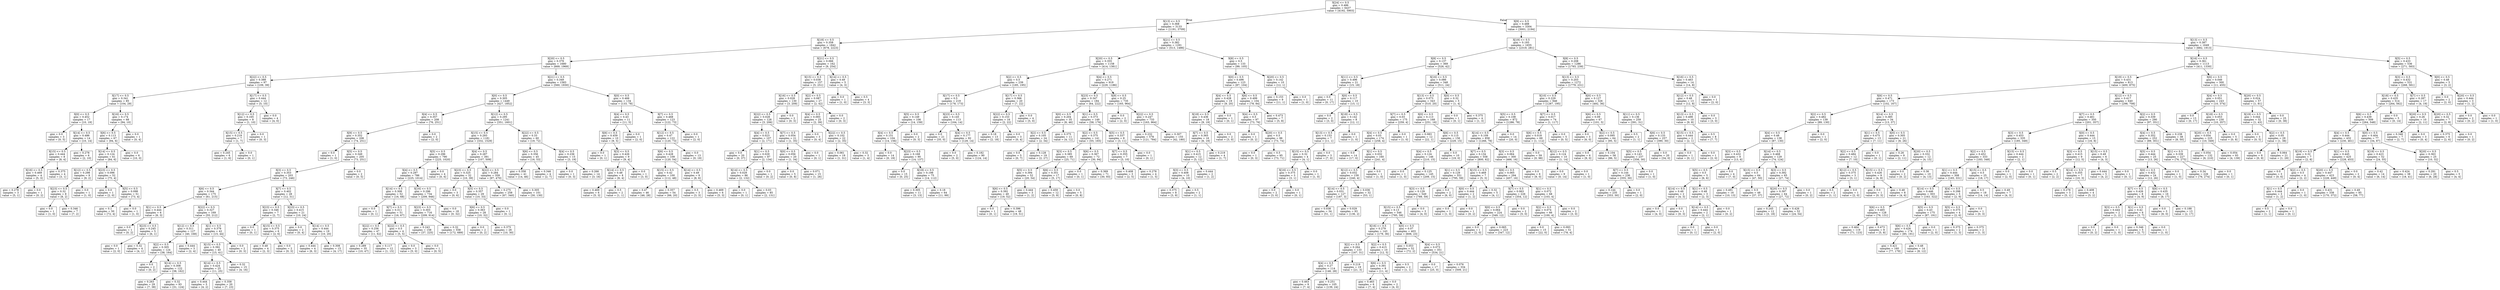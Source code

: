 digraph Tree {
node [shape=box] ;
0 [label="X[24] <= 0.5\ngini = 0.486\nsamples = 6437\nvalue = [4192, 5903]"] ;
1 [label="X[13] <= 0.5\ngini = 0.368\nsamples = 3133\nvalue = [1191, 3709]"] ;
0 -> 1 [labeldistance=2.5, labelangle=45, headlabel="True"] ;
2 [label="X[18] <= 0.5\ngini = 0.358\nsamples = 1842\nvalue = [678, 2223]"] ;
1 -> 2 ;
3 [label="X[20] <= 0.5\ngini = 0.379\nsamples = 1680\nvalue = [669, 1969]"] ;
2 -> 3 ;
4 [label="X[22] <= 0.5\ngini = 0.388\nsamples = 97\nvalue = [109, 39]"] ;
3 -> 4 ;
5 [label="X[17] <= 0.5\ngini = 0.341\nsamples = 85\nvalue = [104, 29]"] ;
4 -> 5 ;
6 [label="X[0] <= 0.5\ngini = 0.452\nsamples = 17\nvalue = [10, 19]"] ;
5 -> 6 ;
7 [label="gini = 0.0\nsamples = 3\nvalue = [0, 5]"] ;
6 -> 7 ;
8 [label="X[14] <= 0.5\ngini = 0.486\nsamples = 14\nvalue = [10, 14]"] ;
6 -> 8 ;
9 [label="X[15] <= 0.5\ngini = 0.444\nsamples = 8\nvalue = [8, 4]"] ;
8 -> 9 ;
10 [label="X[16] <= 0.5\ngini = 0.469\nsamples = 4\nvalue = [5, 3]"] ;
9 -> 10 ;
11 [label="gini = 0.278\nsamples = 3\nvalue = [5, 1]"] ;
10 -> 11 ;
12 [label="gini = 0.0\nsamples = 1\nvalue = [0, 2]"] ;
10 -> 12 ;
13 [label="gini = 0.375\nsamples = 4\nvalue = [3, 1]"] ;
9 -> 13 ;
14 [label="gini = 0.278\nsamples = 6\nvalue = [2, 10]"] ;
8 -> 14 ;
15 [label="X[16] <= 0.5\ngini = 0.174\nsamples = 68\nvalue = [94, 10]"] ;
5 -> 15 ;
16 [label="X[6] <= 0.5\ngini = 0.113\nsamples = 67\nvalue = [94, 6]"] ;
15 -> 16 ;
17 [label="X[14] <= 0.5\ngini = 0.124\nsamples = 61\nvalue = [84, 6]"] ;
16 -> 17 ;
18 [label="X[12] <= 0.5\ngini = 0.298\nsamples = 9\nvalue = [9, 2]"] ;
17 -> 18 ;
19 [label="X[23] <= 0.5\ngini = 0.32\nsamples = 8\nvalue = [8, 2]"] ;
18 -> 19 ;
20 [label="gini = 0.0\nsamples = 1\nvalue = [1, 0]"] ;
19 -> 20 ;
21 [label="gini = 0.346\nsamples = 7\nvalue = [7, 2]"] ;
19 -> 21 ;
22 [label="gini = 0.0\nsamples = 1\nvalue = [1, 0]"] ;
18 -> 22 ;
23 [label="X[23] <= 0.5\ngini = 0.096\nsamples = 52\nvalue = [75, 4]"] ;
17 -> 23 ;
24 [label="gini = 0.0\nsamples = 1\nvalue = [2, 0]"] ;
23 -> 24 ;
25 [label="X[5] <= 0.5\ngini = 0.098\nsamples = 51\nvalue = [73, 4]"] ;
23 -> 25 ;
26 [label="gini = 0.1\nsamples = 50\nvalue = [72, 4]"] ;
25 -> 26 ;
27 [label="gini = 0.0\nsamples = 1\nvalue = [1, 0]"] ;
25 -> 27 ;
28 [label="gini = 0.0\nsamples = 6\nvalue = [10, 0]"] ;
16 -> 28 ;
29 [label="gini = 0.0\nsamples = 1\nvalue = [0, 4]"] ;
15 -> 29 ;
30 [label="X[17] <= 0.5\ngini = 0.444\nsamples = 12\nvalue = [5, 10]"] ;
4 -> 30 ;
31 [label="X[12] <= 0.5\ngini = 0.165\nsamples = 8\nvalue = [1, 10]"] ;
30 -> 31 ;
32 [label="X[15] <= 0.5\ngini = 0.219\nsamples = 7\nvalue = [1, 7]"] ;
31 -> 32 ;
33 [label="gini = 0.245\nsamples = 6\nvalue = [1, 6]"] ;
32 -> 33 ;
34 [label="gini = 0.0\nsamples = 1\nvalue = [0, 1]"] ;
32 -> 34 ;
35 [label="gini = 0.0\nsamples = 1\nvalue = [0, 3]"] ;
31 -> 35 ;
36 [label="gini = 0.0\nsamples = 4\nvalue = [4, 0]"] ;
30 -> 36 ;
37 [label="X[21] <= 0.5\ngini = 0.349\nsamples = 1583\nvalue = [560, 1930]"] ;
3 -> 37 ;
38 [label="X[0] <= 0.5\ngini = 0.305\nsamples = 1449\nvalue = [427, 1852]"] ;
37 -> 38 ;
39 [label="X[4] <= 0.5\ngini = 0.357\nsamples = 208\nvalue = [76, 251]"] ;
38 -> 39 ;
40 [label="X[9] <= 0.5\ngini = 0.352\nsamples = 206\nvalue = [74, 251]"] ;
39 -> 40 ;
41 [label="gini = 0.0\nsamples = 1\nvalue = [1, 0]"] ;
40 -> 41 ;
42 [label="X[5] <= 0.5\ngini = 0.349\nsamples = 205\nvalue = [73, 251]"] ;
40 -> 42 ;
43 [label="X[3] <= 0.5\ngini = 0.353\nsamples = 203\nvalue = [73, 246]"] ;
42 -> 43 ;
44 [label="X[6] <= 0.5\ngini = 0.344\nsamples = 175\nvalue = [61, 215]"] ;
43 -> 44 ;
45 [label="X[1] <= 0.5\ngini = 0.444\nsamples = 6\nvalue = [6, 3]"] ;
44 -> 45 ;
46 [label="gini = 0.0\nsamples = 1\nvalue = [0, 2]"] ;
45 -> 46 ;
47 [label="X[23] <= 0.5\ngini = 0.245\nsamples = 5\nvalue = [6, 1]"] ;
45 -> 47 ;
48 [label="gini = 0.0\nsamples = 1\nvalue = [2, 0]"] ;
47 -> 48 ;
49 [label="gini = 0.32\nsamples = 4\nvalue = [4, 1]"] ;
47 -> 49 ;
50 [label="X[22] <= 0.5\ngini = 0.327\nsamples = 169\nvalue = [55, 212]"] ;
44 -> 50 ;
51 [label="X[12] <= 0.5\ngini = 0.311\nsamples = 127\nvalue = [40, 168]"] ;
50 -> 51 ;
52 [label="X[2] <= 0.5\ngini = 0.305\nsamples = 124\nvalue = [38, 164]"] ;
51 -> 52 ;
53 [label="gini = 0.0\nsamples = 2\nvalue = [0, 2]"] ;
52 -> 53 ;
54 [label="X[14] <= 0.5\ngini = 0.308\nsamples = 122\nvalue = [38, 162]"] ;
52 -> 54 ;
55 [label="gini = 0.263\nsamples = 29\nvalue = [7, 38]"] ;
54 -> 55 ;
56 [label="gini = 0.32\nsamples = 93\nvalue = [31, 124]"] ;
54 -> 56 ;
57 [label="gini = 0.444\nsamples = 3\nvalue = [2, 4]"] ;
51 -> 57 ;
58 [label="X[1] <= 0.5\ngini = 0.379\nsamples = 42\nvalue = [15, 44]"] ;
50 -> 58 ;
59 [label="X[15] <= 0.5\ngini = 0.392\nsamples = 40\nvalue = [15, 41]"] ;
58 -> 59 ;
60 [label="X[14] <= 0.5\ngini = 0.424\nsamples = 25\nvalue = [11, 25]"] ;
59 -> 60 ;
61 [label="gini = 0.444\nsamples = 5\nvalue = [4, 2]"] ;
60 -> 61 ;
62 [label="gini = 0.358\nsamples = 20\nvalue = [7, 23]"] ;
60 -> 62 ;
63 [label="gini = 0.32\nsamples = 15\nvalue = [4, 16]"] ;
59 -> 63 ;
64 [label="gini = 0.0\nsamples = 2\nvalue = [0, 3]"] ;
58 -> 64 ;
65 [label="X[7] <= 0.5\ngini = 0.402\nsamples = 28\nvalue = [12, 31]"] ;
43 -> 65 ;
66 [label="X[23] <= 0.5\ngini = 0.346\nsamples = 7\nvalue = [2, 7]"] ;
65 -> 66 ;
67 [label="gini = 0.0\nsamples = 1\nvalue = [0, 1]"] ;
66 -> 67 ;
68 [label="X[15] <= 0.5\ngini = 0.375\nsamples = 6\nvalue = [2, 6]"] ;
66 -> 68 ;
69 [label="gini = 0.48\nsamples = 4\nvalue = [2, 3]"] ;
68 -> 69 ;
70 [label="gini = 0.0\nsamples = 2\nvalue = [0, 3]"] ;
68 -> 70 ;
71 [label="X[23] <= 0.5\ngini = 0.415\nsamples = 21\nvalue = [10, 24]"] ;
65 -> 71 ;
72 [label="gini = 0.0\nsamples = 2\nvalue = [0, 4]"] ;
71 -> 72 ;
73 [label="X[14] <= 0.5\ngini = 0.444\nsamples = 19\nvalue = [10, 20]"] ;
71 -> 73 ;
74 [label="gini = 0.444\nsamples = 4\nvalue = [6, 3]"] ;
73 -> 74 ;
75 [label="gini = 0.308\nsamples = 15\nvalue = [4, 17]"] ;
73 -> 75 ;
76 [label="gini = 0.0\nsamples = 2\nvalue = [0, 5]"] ;
42 -> 76 ;
77 [label="gini = 0.0\nsamples = 2\nvalue = [2, 0]"] ;
39 -> 77 ;
78 [label="X[12] <= 0.5\ngini = 0.295\nsamples = 1241\nvalue = [351, 1601]"] ;
38 -> 78 ;
79 [label="X[15] <= 0.5\ngini = 0.293\nsamples = 1181\nvalue = [332, 1529]"] ;
78 -> 79 ;
80 [label="X[5] <= 0.5\ngini = 0.296\nsamples = 790\nvalue = [225, 1020]"] ;
79 -> 80 ;
81 [label="X[4] <= 0.5\ngini = 0.297\nsamples = 786\nvalue = [225, 1014]"] ;
80 -> 81 ;
82 [label="X[14] <= 0.5\ngini = 0.308\nsamples = 52\nvalue = [16, 68]"] ;
81 -> 82 ;
83 [label="gini = 0.0\nsamples = 1\nvalue = [0, 1]"] ;
82 -> 83 ;
84 [label="X[7] <= 0.5\ngini = 0.311\nsamples = 51\nvalue = [16, 67]"] ;
82 -> 84 ;
85 [label="X[22] <= 0.5\ngini = 0.256\nsamples = 47\nvalue = [11, 62]"] ;
84 -> 85 ;
86 [label="gini = 0.289\nsamples = 35\nvalue = [10, 47]"] ;
85 -> 86 ;
87 [label="gini = 0.117\nsamples = 12\nvalue = [1, 15]"] ;
85 -> 87 ;
88 [label="X[22] <= 0.5\ngini = 0.5\nsamples = 4\nvalue = [5, 5]"] ;
84 -> 88 ;
89 [label="gini = 0.0\nsamples = 3\nvalue = [5, 0]"] ;
88 -> 89 ;
90 [label="gini = 0.0\nsamples = 1\nvalue = [0, 5]"] ;
88 -> 90 ;
91 [label="X[16] <= 0.5\ngini = 0.296\nsamples = 734\nvalue = [209, 946]"] ;
81 -> 91 ;
92 [label="X[23] <= 0.5\ngini = 0.303\nsamples = 716\nvalue = [209, 914]"] ;
91 -> 92 ;
93 [label="gini = 0.243\nsamples = 158\nvalue = [37, 225]"] ;
92 -> 93 ;
94 [label="gini = 0.32\nsamples = 558\nvalue = [172, 689]"] ;
92 -> 94 ;
95 [label="gini = 0.0\nsamples = 18\nvalue = [0, 32]"] ;
91 -> 95 ;
96 [label="gini = 0.0\nsamples = 4\nvalue = [0, 6]"] ;
80 -> 96 ;
97 [label="X[4] <= 0.5\ngini = 0.287\nsamples = 391\nvalue = [107, 509]"] ;
79 -> 97 ;
98 [label="X[23] <= 0.5\ngini = 0.325\nsamples = 32\nvalue = [10, 39]"] ;
97 -> 98 ;
99 [label="gini = 0.0\nsamples = 3\nvalue = [0, 6]"] ;
98 -> 99 ;
100 [label="X[5] <= 0.5\ngini = 0.357\nsamples = 29\nvalue = [10, 33]"] ;
98 -> 100 ;
101 [label="X[6] <= 0.5\ngini = 0.363\nsamples = 28\nvalue = [10, 32]"] ;
100 -> 101 ;
102 [label="gini = 0.0\nsamples = 2\nvalue = [0, 2]"] ;
101 -> 102 ;
103 [label="gini = 0.375\nsamples = 26\nvalue = [10, 30]"] ;
101 -> 103 ;
104 [label="gini = 0.0\nsamples = 1\nvalue = [0, 1]"] ;
100 -> 104 ;
105 [label="X[22] <= 0.5\ngini = 0.284\nsamples = 359\nvalue = [97, 470]"] ;
97 -> 105 ;
106 [label="gini = 0.275\nsamples = 258\nvalue = [67, 340]"] ;
105 -> 106 ;
107 [label="gini = 0.305\nsamples = 101\nvalue = [30, 130]"] ;
105 -> 107 ;
108 [label="X[22] <= 0.5\ngini = 0.33\nsamples = 60\nvalue = [19, 72]"] ;
78 -> 108 ;
109 [label="X[6] <= 0.5\ngini = 0.356\nsamples = 45\nvalue = [16, 53]"] ;
108 -> 109 ;
110 [label="gini = 0.358\nsamples = 41\nvalue = [14, 46]"] ;
109 -> 110 ;
111 [label="gini = 0.346\nsamples = 4\nvalue = [2, 7]"] ;
109 -> 111 ;
112 [label="X[4] <= 0.5\ngini = 0.236\nsamples = 15\nvalue = [3, 19]"] ;
108 -> 112 ;
113 [label="gini = 0.0\nsamples = 1\nvalue = [0, 3]"] ;
112 -> 113 ;
114 [label="gini = 0.266\nsamples = 14\nvalue = [3, 16]"] ;
112 -> 114 ;
115 [label="X[0] <= 0.5\ngini = 0.466\nsamples = 134\nvalue = [133, 78]"] ;
37 -> 115 ;
116 [label="X[4] <= 0.5\ngini = 0.43\nsamples = 11\nvalue = [11, 5]"] ;
115 -> 116 ;
117 [label="X[6] <= 0.5\ngini = 0.459\nsamples = 10\nvalue = [9, 5]"] ;
116 -> 117 ;
118 [label="gini = 0.0\nsamples = 1\nvalue = [0, 1]"] ;
117 -> 118 ;
119 [label="X[3] <= 0.5\ngini = 0.426\nsamples = 9\nvalue = [9, 4]"] ;
117 -> 119 ;
120 [label="X[14] <= 0.5\ngini = 0.48\nsamples = 8\nvalue = [6, 4]"] ;
119 -> 120 ;
121 [label="gini = 0.469\nsamples = 6\nvalue = [5, 3]"] ;
120 -> 121 ;
122 [label="gini = 0.5\nsamples = 2\nvalue = [1, 1]"] ;
120 -> 122 ;
123 [label="gini = 0.0\nsamples = 1\nvalue = [3, 0]"] ;
119 -> 123 ;
124 [label="gini = 0.0\nsamples = 1\nvalue = [2, 0]"] ;
116 -> 124 ;
125 [label="X[7] <= 0.5\ngini = 0.468\nsamples = 123\nvalue = [122, 73]"] ;
115 -> 125 ;
126 [label="X[12] <= 0.5\ngini = 0.47\nsamples = 122\nvalue = [120, 73]"] ;
125 -> 126 ;
127 [label="X[6] <= 0.5\ngini = 0.428\nsamples = 109\nvalue = [120, 54]"] ;
126 -> 127 ;
128 [label="X[15] <= 0.5\ngini = 0.42\nsamples = 100\nvalue = [112, 48]"] ;
127 -> 128 ;
129 [label="gini = 0.47\nsamples = 46\nvalue = [46, 28]"] ;
128 -> 129 ;
130 [label="gini = 0.357\nsamples = 54\nvalue = [66, 20]"] ;
128 -> 130 ;
131 [label="X[14] <= 0.5\ngini = 0.49\nsamples = 9\nvalue = [8, 6]"] ;
127 -> 131 ;
132 [label="gini = 0.5\nsamples = 3\nvalue = [3, 3]"] ;
131 -> 132 ;
133 [label="gini = 0.469\nsamples = 6\nvalue = [5, 3]"] ;
131 -> 133 ;
134 [label="gini = 0.0\nsamples = 13\nvalue = [0, 19]"] ;
126 -> 134 ;
135 [label="gini = 0.0\nsamples = 1\nvalue = [2, 0]"] ;
125 -> 135 ;
136 [label="X[21] <= 0.5\ngini = 0.066\nsamples = 162\nvalue = [9, 254]"] ;
2 -> 136 ;
137 [label="X[15] <= 0.5\ngini = 0.038\nsamples = 157\nvalue = [5, 251]"] ;
136 -> 137 ;
138 [label="X[16] <= 0.5\ngini = 0.028\nsamples = 130\nvalue = [3, 209]"] ;
137 -> 138 ;
139 [label="X[22] <= 0.5\ngini = 0.028\nsamples = 128\nvalue = [3, 206]"] ;
138 -> 139 ;
140 [label="X[4] <= 0.5\ngini = 0.023\nsamples = 107\nvalue = [2, 171]"] ;
139 -> 140 ;
141 [label="gini = 0.0\nsamples = 20\nvalue = [0, 37]"] ;
140 -> 141 ;
142 [label="X[1] <= 0.5\ngini = 0.029\nsamples = 87\nvalue = [2, 134]"] ;
140 -> 142 ;
143 [label="X[14] <= 0.5\ngini = 0.029\nsamples = 86\nvalue = [2, 132]"] ;
142 -> 143 ;
144 [label="gini = 0.0\nsamples = 1\nvalue = [0, 1]"] ;
143 -> 144 ;
145 [label="gini = 0.03\nsamples = 85\nvalue = [2, 131]"] ;
143 -> 145 ;
146 [label="gini = 0.0\nsamples = 1\nvalue = [0, 2]"] ;
142 -> 146 ;
147 [label="X[7] <= 0.5\ngini = 0.054\nsamples = 21\nvalue = [1, 35]"] ;
139 -> 147 ;
148 [label="X[0] <= 0.5\ngini = 0.056\nsamples = 20\nvalue = [1, 34]"] ;
147 -> 148 ;
149 [label="gini = 0.0\nsamples = 5\nvalue = [0, 8]"] ;
148 -> 149 ;
150 [label="gini = 0.071\nsamples = 15\nvalue = [1, 26]"] ;
148 -> 150 ;
151 [label="gini = 0.0\nsamples = 1\nvalue = [0, 1]"] ;
147 -> 151 ;
152 [label="gini = 0.0\nsamples = 2\nvalue = [0, 3]"] ;
138 -> 152 ;
153 [label="X[2] <= 0.5\ngini = 0.087\nsamples = 27\nvalue = [2, 42]"] ;
137 -> 153 ;
154 [label="X[4] <= 0.5\ngini = 0.093\nsamples = 25\nvalue = [2, 39]"] ;
153 -> 154 ;
155 [label="gini = 0.0\nsamples = 3\nvalue = [0, 4]"] ;
154 -> 155 ;
156 [label="X[22] <= 0.5\ngini = 0.102\nsamples = 22\nvalue = [2, 35]"] ;
154 -> 156 ;
157 [label="gini = 0.061\nsamples = 19\nvalue = [1, 31]"] ;
156 -> 157 ;
158 [label="gini = 0.32\nsamples = 3\nvalue = [1, 4]"] ;
156 -> 158 ;
159 [label="gini = 0.0\nsamples = 2\nvalue = [0, 3]"] ;
153 -> 159 ;
160 [label="X[14] <= 0.5\ngini = 0.49\nsamples = 5\nvalue = [4, 3]"] ;
136 -> 160 ;
161 [label="gini = 0.0\nsamples = 1\nvalue = [1, 0]"] ;
160 -> 161 ;
162 [label="gini = 0.5\nsamples = 4\nvalue = [3, 3]"] ;
160 -> 162 ;
163 [label="X[21] <= 0.5\ngini = 0.382\nsamples = 1291\nvalue = [513, 1486]"] ;
1 -> 163 ;
164 [label="X[20] <= 0.5\ngini = 0.355\nsamples = 1158\nvalue = [414, 1381]"] ;
163 -> 164 ;
165 [label="X[2] <= 0.5\ngini = 0.5\nsamples = 239\nvalue = [185, 195]"] ;
164 -> 165 ;
166 [label="X[17] <= 0.5\ngini = 0.5\nsamples = 219\nvalue = [178, 173]"] ;
165 -> 166 ;
167 [label="X[5] <= 0.5\ngini = 0.149\nsamples = 106\nvalue = [14, 159]"] ;
166 -> 167 ;
168 [label="X[4] <= 0.5\ngini = 0.151\nsamples = 104\nvalue = [14, 156]"] ;
167 -> 168 ;
169 [label="gini = 0.0\nsamples = 14\nvalue = [0, 19]"] ;
168 -> 169 ;
170 [label="X[23] <= 0.5\ngini = 0.168\nsamples = 90\nvalue = [14, 137]"] ;
168 -> 170 ;
171 [label="gini = 0.0\nsamples = 15\nvalue = [0, 25]"] ;
170 -> 171 ;
172 [label="X[18] <= 0.5\ngini = 0.198\nsamples = 75\nvalue = [14, 112]"] ;
170 -> 172 ;
173 [label="gini = 0.305\nsamples = 11\nvalue = [3, 13]"] ;
172 -> 173 ;
174 [label="gini = 0.18\nsamples = 64\nvalue = [11, 99]"] ;
172 -> 174 ;
175 [label="gini = 0.0\nsamples = 2\nvalue = [0, 3]"] ;
167 -> 175 ;
176 [label="X[23] <= 0.5\ngini = 0.145\nsamples = 113\nvalue = [164, 14]"] ;
166 -> 176 ;
177 [label="gini = 0.0\nsamples = 21\nvalue = [35, 0]"] ;
176 -> 177 ;
178 [label="X[4] <= 0.5\ngini = 0.177\nsamples = 92\nvalue = [129, 14]"] ;
176 -> 178 ;
179 [label="gini = 0.0\nsamples = 2\nvalue = [5, 0]"] ;
178 -> 179 ;
180 [label="gini = 0.182\nsamples = 90\nvalue = [124, 14]"] ;
178 -> 180 ;
181 [label="X[17] <= 0.5\ngini = 0.366\nsamples = 20\nvalue = [7, 22]"] ;
165 -> 181 ;
182 [label="X[22] <= 0.5\ngini = 0.153\nsamples = 16\nvalue = [2, 22]"] ;
181 -> 182 ;
183 [label="gini = 0.18\nsamples = 13\nvalue = [2, 18]"] ;
182 -> 183 ;
184 [label="gini = 0.0\nsamples = 3\nvalue = [0, 4]"] ;
182 -> 184 ;
185 [label="gini = 0.0\nsamples = 4\nvalue = [5, 0]"] ;
181 -> 185 ;
186 [label="X[4] <= 0.5\ngini = 0.271\nsamples = 919\nvalue = [229, 1186]"] ;
164 -> 186 ;
187 [label="X[23] <= 0.5\ngini = 0.347\nsamples = 184\nvalue = [64, 222]"] ;
186 -> 187 ;
188 [label="X[0] <= 0.5\ngini = 0.204\nsamples = 35\nvalue = [6, 46]"] ;
187 -> 188 ;
189 [label="X[2] <= 0.5\ngini = 0.105\nsamples = 24\nvalue = [2, 34]"] ;
188 -> 189 ;
190 [label="gini = 0.0\nsamples = 5\nvalue = [0, 7]"] ;
189 -> 190 ;
191 [label="gini = 0.128\nsamples = 19\nvalue = [2, 27]"] ;
189 -> 191 ;
192 [label="gini = 0.375\nsamples = 11\nvalue = [4, 12]"] ;
188 -> 192 ;
193 [label="X[1] <= 0.5\ngini = 0.373\nsamples = 149\nvalue = [58, 176]"] ;
187 -> 193 ;
194 [label="X[2] <= 0.5\ngini = 0.375\nsamples = 141\nvalue = [55, 165]"] ;
193 -> 194 ;
195 [label="X[3] <= 0.5\ngini = 0.385\nsamples = 69\nvalue = [25, 71]"] ;
194 -> 195 ;
196 [label="X[5] <= 0.5\ngini = 0.394\nsamples = 52\nvalue = [20, 54]"] ;
195 -> 196 ;
197 [label="X[6] <= 0.5\ngini = 0.392\nsamples = 49\nvalue = [19, 52]"] ;
196 -> 197 ;
198 [label="gini = 0.0\nsamples = 1\nvalue = [0, 1]"] ;
197 -> 198 ;
199 [label="gini = 0.396\nsamples = 48\nvalue = [19, 51]"] ;
197 -> 199 ;
200 [label="gini = 0.444\nsamples = 3\nvalue = [1, 2]"] ;
196 -> 200 ;
201 [label="X[6] <= 0.5\ngini = 0.351\nsamples = 17\nvalue = [5, 17]"] ;
195 -> 201 ;
202 [label="gini = 0.459\nsamples = 12\nvalue = [5, 9]"] ;
201 -> 202 ;
203 [label="gini = 0.0\nsamples = 5\nvalue = [0, 8]"] ;
201 -> 203 ;
204 [label="X[6] <= 0.5\ngini = 0.367\nsamples = 72\nvalue = [30, 94]"] ;
194 -> 204 ;
205 [label="gini = 0.0\nsamples = 1\nvalue = [0, 1]"] ;
204 -> 205 ;
206 [label="gini = 0.369\nsamples = 71\nvalue = [30, 93]"] ;
204 -> 206 ;
207 [label="X[5] <= 0.5\ngini = 0.337\nsamples = 8\nvalue = [3, 11]"] ;
193 -> 207 ;
208 [label="X[7] <= 0.5\ngini = 0.355\nsamples = 7\nvalue = [3, 10]"] ;
207 -> 208 ;
209 [label="gini = 0.408\nsamples = 3\nvalue = [2, 5]"] ;
208 -> 209 ;
210 [label="gini = 0.278\nsamples = 4\nvalue = [1, 5]"] ;
208 -> 210 ;
211 [label="gini = 0.0\nsamples = 1\nvalue = [0, 1]"] ;
207 -> 211 ;
212 [label="X[9] <= 0.5\ngini = 0.25\nsamples = 735\nvalue = [165, 964]"] ;
186 -> 212 ;
213 [label="gini = 0.0\nsamples = 2\nvalue = [2, 0]"] ;
212 -> 213 ;
214 [label="X[22] <= 0.5\ngini = 0.247\nsamples = 733\nvalue = [163, 964]"] ;
212 -> 214 ;
215 [label="gini = 0.232\nsamples = 578\nvalue = [121, 784]"] ;
214 -> 215 ;
216 [label="gini = 0.307\nsamples = 155\nvalue = [42, 180]"] ;
214 -> 216 ;
217 [label="X[8] <= 0.5\ngini = 0.5\nsamples = 133\nvalue = [99, 105]"] ;
163 -> 217 ;
218 [label="X[0] <= 0.5\ngini = 0.496\nsamples = 123\nvalue = [87, 104]"] ;
217 -> 218 ;
219 [label="X[4] <= 0.5\ngini = 0.428\nsamples = 19\nvalue = [9, 20]"] ;
218 -> 219 ;
220 [label="X[18] <= 0.5\ngini = 0.436\nsamples = 18\nvalue = [9, 19]"] ;
219 -> 220 ;
221 [label="X[7] <= 0.5\ngini = 0.365\nsamples = 16\nvalue = [6, 19]"] ;
220 -> 221 ;
222 [label="X[1] <= 0.5\ngini = 0.415\nsamples = 12\nvalue = [5, 12]"] ;
221 -> 222 ;
223 [label="X[3] <= 0.5\ngini = 0.408\nsamples = 10\nvalue = [4, 10]"] ;
222 -> 223 ;
224 [label="gini = 0.375\nsamples = 8\nvalue = [3, 9]"] ;
223 -> 224 ;
225 [label="gini = 0.5\nsamples = 2\nvalue = [1, 1]"] ;
223 -> 225 ;
226 [label="gini = 0.444\nsamples = 2\nvalue = [1, 2]"] ;
222 -> 226 ;
227 [label="gini = 0.219\nsamples = 4\nvalue = [1, 7]"] ;
221 -> 227 ;
228 [label="gini = 0.0\nsamples = 2\nvalue = [3, 0]"] ;
220 -> 228 ;
229 [label="gini = 0.0\nsamples = 1\nvalue = [0, 1]"] ;
219 -> 229 ;
230 [label="X[6] <= 0.5\ngini = 0.499\nsamples = 104\nvalue = [78, 84]"] ;
218 -> 230 ;
231 [label="X[4] <= 0.5\ngini = 0.5\nsamples = 97\nvalue = [73, 76]"] ;
230 -> 231 ;
232 [label="gini = 0.0\nsamples = 1\nvalue = [0, 2]"] ;
231 -> 232 ;
233 [label="X[20] <= 0.5\ngini = 0.5\nsamples = 96\nvalue = [73, 74]"] ;
231 -> 233 ;
234 [label="gini = 0.0\nsamples = 1\nvalue = [0, 3]"] ;
233 -> 234 ;
235 [label="gini = 0.5\nsamples = 95\nvalue = [73, 71]"] ;
233 -> 235 ;
236 [label="gini = 0.473\nsamples = 7\nvalue = [5, 8]"] ;
230 -> 236 ;
237 [label="X[20] <= 0.5\ngini = 0.142\nsamples = 10\nvalue = [12, 1]"] ;
217 -> 237 ;
238 [label="gini = 0.153\nsamples = 9\nvalue = [11, 1]"] ;
237 -> 238 ;
239 [label="gini = 0.0\nsamples = 1\nvalue = [1, 0]"] ;
237 -> 239 ;
240 [label="X[9] <= 0.5\ngini = 0.488\nsamples = 3304\nvalue = [3001, 2194]"] ;
0 -> 240 [labeldistance=2.5, labelangle=-45, headlabel="False"] ;
241 [label="X[19] <= 0.5\ngini = 0.193\nsamples = 1655\nvalue = [2319, 281]"] ;
240 -> 241 ;
242 [label="X[8] <= 0.5\ngini = 0.137\nsamples = 369\nvalue = [526, 42]"] ;
241 -> 242 ;
243 [label="X[11] <= 0.5\ngini = 0.496\nsamples = 21\nvalue = [15, 18]"] ;
242 -> 243 ;
244 [label="gini = 0.0\nsamples = 11\nvalue = [0, 17]"] ;
243 -> 244 ;
245 [label="X[0] <= 0.5\ngini = 0.117\nsamples = 10\nvalue = [15, 1]"] ;
243 -> 245 ;
246 [label="gini = 0.0\nsamples = 2\nvalue = [3, 0]"] ;
245 -> 246 ;
247 [label="X[18] <= 0.5\ngini = 0.142\nsamples = 8\nvalue = [12, 1]"] ;
245 -> 247 ;
248 [label="X[13] <= 0.5\ngini = 0.153\nsamples = 7\nvalue = [11, 1]"] ;
247 -> 248 ;
249 [label="X[15] <= 0.5\ngini = 0.32\nsamples = 4\nvalue = [4, 1]"] ;
248 -> 249 ;
250 [label="X[16] <= 0.5\ngini = 0.375\nsamples = 3\nvalue = [3, 1]"] ;
249 -> 250 ;
251 [label="gini = 0.0\nsamples = 2\nvalue = [3, 0]"] ;
250 -> 251 ;
252 [label="gini = 0.0\nsamples = 1\nvalue = [0, 1]"] ;
250 -> 252 ;
253 [label="gini = 0.0\nsamples = 1\nvalue = [1, 0]"] ;
249 -> 253 ;
254 [label="gini = 0.0\nsamples = 3\nvalue = [7, 0]"] ;
248 -> 254 ;
255 [label="gini = 0.0\nsamples = 1\nvalue = [1, 0]"] ;
247 -> 255 ;
256 [label="X[16] <= 0.5\ngini = 0.086\nsamples = 348\nvalue = [511, 24]"] ;
242 -> 256 ;
257 [label="X[13] <= 0.5\ngini = 0.073\nsamples = 343\nvalue = [510, 20]"] ;
256 -> 257 ;
258 [label="X[7] <= 0.5\ngini = 0.03\nsamples = 175\nvalue = [259, 4]"] ;
257 -> 258 ;
259 [label="X[4] <= 0.5\ngini = 0.03\nsamples = 174\nvalue = [258, 4]"] ;
258 -> 259 ;
260 [label="gini = 0.0\nsamples = 14\nvalue = [17, 0]"] ;
259 -> 260 ;
261 [label="X[1] <= 0.5\ngini = 0.032\nsamples = 160\nvalue = [241, 4]"] ;
259 -> 261 ;
262 [label="X[12] <= 0.5\ngini = 0.032\nsamples = 159\nvalue = [240, 4]"] ;
261 -> 262 ;
263 [label="X[14] <= 0.5\ngini = 0.031\nsamples = 127\nvalue = [187, 3]"] ;
262 -> 263 ;
264 [label="gini = 0.038\nsamples = 34\nvalue = [51, 1]"] ;
263 -> 264 ;
265 [label="gini = 0.029\nsamples = 93\nvalue = [136, 2]"] ;
263 -> 265 ;
266 [label="gini = 0.036\nsamples = 32\nvalue = [53, 1]"] ;
262 -> 266 ;
267 [label="gini = 0.0\nsamples = 1\nvalue = [1, 0]"] ;
261 -> 267 ;
268 [label="gini = 0.0\nsamples = 1\nvalue = [1, 0]"] ;
258 -> 268 ;
269 [label="X[0] <= 0.5\ngini = 0.113\nsamples = 168\nvalue = [251, 16]"] ;
257 -> 269 ;
270 [label="gini = 0.083\nsamples = 12\nvalue = [22, 1]"] ;
269 -> 270 ;
271 [label="X[6] <= 0.5\ngini = 0.115\nsamples = 156\nvalue = [229, 15]"] ;
269 -> 271 ;
272 [label="X[4] <= 0.5\ngini = 0.124\nsamples = 146\nvalue = [210, 15]"] ;
271 -> 272 ;
273 [label="gini = 0.0\nsamples = 1\nvalue = [1, 0]"] ;
272 -> 273 ;
274 [label="gini = 0.125\nsamples = 145\nvalue = [209, 15]"] ;
272 -> 274 ;
275 [label="gini = 0.0\nsamples = 10\nvalue = [19, 0]"] ;
271 -> 275 ;
276 [label="X[0] <= 0.5\ngini = 0.32\nsamples = 5\nvalue = [1, 4]"] ;
256 -> 276 ;
277 [label="gini = 0.0\nsamples = 1\nvalue = [0, 1]"] ;
276 -> 277 ;
278 [label="gini = 0.375\nsamples = 4\nvalue = [1, 3]"] ;
276 -> 278 ;
279 [label="X[8] <= 0.5\ngini = 0.208\nsamples = 1286\nvalue = [1793, 239]"] ;
241 -> 279 ;
280 [label="X[13] <= 0.5\ngini = 0.203\nsamples = 1272\nvalue = [1779, 231]"] ;
279 -> 280 ;
281 [label="X[10] <= 0.5\ngini = 0.229\nsamples = 946\nvalue = [1287, 195]"] ;
280 -> 281 ;
282 [label="X[5] <= 0.5\ngini = 0.108\nsamples = 872\nvalue = [1286, 78]"] ;
281 -> 282 ;
283 [label="X[14] <= 0.5\ngini = 0.109\nsamples = 858\nvalue = [1266, 78]"] ;
282 -> 283 ;
284 [label="X[7] <= 0.5\ngini = 0.134\nsamples = 558\nvalue = [800, 62]"] ;
283 -> 284 ;
285 [label="X[1] <= 0.5\ngini = 0.129\nsamples = 551\nvalue = [795, 59]"] ;
284 -> 285 ;
286 [label="X[3] <= 0.5\ngini = 0.129\nsamples = 549\nvalue = [789, 59]"] ;
285 -> 286 ;
287 [label="X[15] <= 0.5\ngini = 0.13\nsamples = 546\nvalue = [785, 59]"] ;
286 -> 287 ;
288 [label="X[16] <= 0.5\ngini = 0.279\nsamples = 143\nvalue = [179, 36]"] ;
287 -> 288 ;
289 [label="X[2] <= 0.5\ngini = 0.264\nsamples = 133\nvalue = [167, 31]"] ;
288 -> 289 ;
290 [label="X[4] <= 0.5\ngini = 0.27\nsamples = 114\nvalue = [146, 28]"] ;
289 -> 290 ;
291 [label="gini = 0.463\nsamples = 9\nvalue = [7, 4]"] ;
290 -> 291 ;
292 [label="gini = 0.251\nsamples = 105\nvalue = [139, 24]"] ;
290 -> 292 ;
293 [label="gini = 0.219\nsamples = 19\nvalue = [21, 3]"] ;
289 -> 293 ;
294 [label="X[2] <= 0.5\ngini = 0.415\nsamples = 10\nvalue = [12, 5]"] ;
288 -> 294 ;
295 [label="X[6] <= 0.5\ngini = 0.391\nsamples = 8\nvalue = [11, 4]"] ;
294 -> 295 ;
296 [label="gini = 0.463\nsamples = 6\nvalue = [7, 4]"] ;
295 -> 296 ;
297 [label="gini = 0.0\nsamples = 2\nvalue = [4, 0]"] ;
295 -> 297 ;
298 [label="gini = 0.5\nsamples = 2\nvalue = [1, 1]"] ;
294 -> 298 ;
299 [label="X[0] <= 0.5\ngini = 0.07\nsamples = 403\nvalue = [606, 23]"] ;
287 -> 299 ;
300 [label="gini = 0.053\nsamples = 52\nvalue = [72, 2]"] ;
299 -> 300 ;
301 [label="X[4] <= 0.5\ngini = 0.073\nsamples = 351\nvalue = [534, 21]"] ;
299 -> 301 ;
302 [label="gini = 0.0\nsamples = 17\nvalue = [25, 0]"] ;
301 -> 302 ;
303 [label="gini = 0.076\nsamples = 334\nvalue = [509, 21]"] ;
301 -> 303 ;
304 [label="gini = 0.0\nsamples = 3\nvalue = [4, 0]"] ;
286 -> 304 ;
305 [label="gini = 0.0\nsamples = 2\nvalue = [6, 0]"] ;
285 -> 305 ;
306 [label="X[15] <= 0.5\ngini = 0.469\nsamples = 7\nvalue = [5, 3]"] ;
284 -> 306 ;
307 [label="X[0] <= 0.5\ngini = 0.444\nsamples = 2\nvalue = [1, 2]"] ;
306 -> 307 ;
308 [label="gini = 0.0\nsamples = 1\nvalue = [1, 0]"] ;
307 -> 308 ;
309 [label="gini = 0.0\nsamples = 1\nvalue = [0, 2]"] ;
307 -> 309 ;
310 [label="gini = 0.32\nsamples = 5\nvalue = [4, 1]"] ;
306 -> 310 ;
311 [label="X[3] <= 0.5\ngini = 0.064\nsamples = 300\nvalue = [466, 16]"] ;
283 -> 311 ;
312 [label="X[6] <= 0.5\ngini = 0.065\nsamples = 294\nvalue = [457, 16]"] ;
311 -> 312 ;
313 [label="X[7] <= 0.5\ngini = 0.063\nsamples = 226\nvalue = [354, 12]"] ;
312 -> 313 ;
314 [label="X[0] <= 0.5\ngini = 0.064\nsamples = 224\nvalue = [349, 12]"] ;
313 -> 314 ;
315 [label="gini = 0.0\nsamples = 1\nvalue = [2, 0]"] ;
314 -> 315 ;
316 [label="gini = 0.065\nsamples = 223\nvalue = [347, 12]"] ;
314 -> 316 ;
317 [label="gini = 0.0\nsamples = 2\nvalue = [5, 0]"] ;
313 -> 317 ;
318 [label="X[1] <= 0.5\ngini = 0.072\nsamples = 68\nvalue = [103, 4]"] ;
312 -> 318 ;
319 [label="X[2] <= 0.5\ngini = 0.074\nsamples = 66\nvalue = [100, 4]"] ;
318 -> 319 ;
320 [label="gini = 0.0\nsamples = 15\nvalue = [22, 0]"] ;
319 -> 320 ;
321 [label="gini = 0.093\nsamples = 51\nvalue = [78, 4]"] ;
319 -> 321 ;
322 [label="gini = 0.0\nsamples = 2\nvalue = [3, 0]"] ;
318 -> 322 ;
323 [label="gini = 0.0\nsamples = 6\nvalue = [9, 0]"] ;
311 -> 323 ;
324 [label="gini = 0.0\nsamples = 14\nvalue = [20, 0]"] ;
282 -> 324 ;
325 [label="X[7] <= 0.5\ngini = 0.017\nsamples = 74\nvalue = [1, 117]"] ;
281 -> 325 ;
326 [label="X[6] <= 0.5\ngini = 0.018\nsamples = 69\nvalue = [1, 112]"] ;
325 -> 326 ;
327 [label="gini = 0.0\nsamples = 59\nvalue = [0, 98]"] ;
326 -> 327 ;
328 [label="X[12] <= 0.5\ngini = 0.124\nsamples = 10\nvalue = [1, 14]"] ;
326 -> 328 ;
329 [label="gini = 0.0\nsamples = 9\nvalue = [0, 14]"] ;
328 -> 329 ;
330 [label="gini = 0.0\nsamples = 1\nvalue = [1, 0]"] ;
328 -> 330 ;
331 [label="gini = 0.0\nsamples = 5\nvalue = [0, 5]"] ;
325 -> 331 ;
332 [label="X[0] <= 0.5\ngini = 0.127\nsamples = 326\nvalue = [492, 36]"] ;
280 -> 332 ;
333 [label="X[6] <= 0.5\ngini = 0.09\nsamples = 67\nvalue = [101, 5]"] ;
332 -> 333 ;
334 [label="gini = 0.0\nsamples = 3\nvalue = [6, 0]"] ;
333 -> 334 ;
335 [label="X[2] <= 0.5\ngini = 0.095\nsamples = 64\nvalue = [95, 5]"] ;
333 -> 335 ;
336 [label="gini = 0.0\nsamples = 6\nvalue = [9, 0]"] ;
335 -> 336 ;
337 [label="gini = 0.104\nsamples = 58\nvalue = [86, 5]"] ;
335 -> 337 ;
338 [label="X[11] <= 0.5\ngini = 0.136\nsamples = 259\nvalue = [391, 31]"] ;
332 -> 338 ;
339 [label="gini = 0.5\nsamples = 2\nvalue = [1, 1]"] ;
338 -> 339 ;
340 [label="X[6] <= 0.5\ngini = 0.133\nsamples = 257\nvalue = [390, 30]"] ;
338 -> 340 ;
341 [label="X[5] <= 0.5\ngini = 0.143\nsamples = 237\nvalue = [356, 30]"] ;
340 -> 341 ;
342 [label="X[7] <= 0.5\ngini = 0.144\nsamples = 236\nvalue = [355, 30]"] ;
341 -> 342 ;
343 [label="gini = 0.144\nsamples = 235\nvalue = [353, 30]"] ;
342 -> 343 ;
344 [label="gini = 0.0\nsamples = 1\nvalue = [2, 0]"] ;
342 -> 344 ;
345 [label="gini = 0.0\nsamples = 1\nvalue = [1, 0]"] ;
341 -> 345 ;
346 [label="gini = 0.0\nsamples = 20\nvalue = [34, 0]"] ;
340 -> 346 ;
347 [label="X[16] <= 0.5\ngini = 0.463\nsamples = 14\nvalue = [14, 8]"] ;
279 -> 347 ;
348 [label="X[12] <= 0.5\ngini = 0.48\nsamples = 13\nvalue = [12, 8]"] ;
347 -> 348 ;
349 [label="X[13] <= 0.5\ngini = 0.498\nsamples = 10\nvalue = [9, 8]"] ;
348 -> 349 ;
350 [label="X[15] <= 0.5\ngini = 0.444\nsamples = 2\nvalue = [2, 1]"] ;
349 -> 350 ;
351 [label="gini = 0.0\nsamples = 1\nvalue = [0, 1]"] ;
350 -> 351 ;
352 [label="gini = 0.0\nsamples = 1\nvalue = [2, 0]"] ;
350 -> 352 ;
353 [label="gini = 0.5\nsamples = 8\nvalue = [7, 7]"] ;
349 -> 353 ;
354 [label="gini = 0.0\nsamples = 3\nvalue = [3, 0]"] ;
348 -> 354 ;
355 [label="gini = 0.0\nsamples = 1\nvalue = [2, 0]"] ;
347 -> 355 ;
356 [label="X[13] <= 0.5\ngini = 0.387\nsamples = 1649\nvalue = [682, 1913]"] ;
240 -> 356 ;
357 [label="X[16] <= 0.5\ngini = 0.361\nsamples = 1113\nvalue = [411, 1330]"] ;
356 -> 357 ;
358 [label="X[19] <= 0.5\ngini = 0.431\nsamples = 813\nvalue = [400, 875]"] ;
357 -> 358 ;
359 [label="X[6] <= 0.5\ngini = 0.471\nsamples = 173\nvalue = [102, 167]"] ;
358 -> 359 ;
360 [label="X[2] <= 0.5\ngini = 0.482\nsamples = 139\nvalue = [89, 130]"] ;
359 -> 360 ;
361 [label="X[4] <= 0.5\ngini = 0.48\nsamples = 138\nvalue = [87, 130]"] ;
360 -> 361 ;
362 [label="X[3] <= 0.5\ngini = 0.432\nsamples = 9\nvalue = [13, 6]"] ;
361 -> 362 ;
363 [label="X[5] <= 0.5\ngini = 0.5\nsamples = 5\nvalue = [6, 6]"] ;
362 -> 363 ;
364 [label="X[14] <= 0.5\ngini = 0.49\nsamples = 2\nvalue = [4, 3]"] ;
363 -> 364 ;
365 [label="gini = 0.0\nsamples = 1\nvalue = [4, 0]"] ;
364 -> 365 ;
366 [label="gini = 0.0\nsamples = 1\nvalue = [0, 3]"] ;
364 -> 366 ;
367 [label="X[1] <= 0.5\ngini = 0.48\nsamples = 3\nvalue = [2, 3]"] ;
363 -> 367 ;
368 [label="X[14] <= 0.5\ngini = 0.444\nsamples = 2\nvalue = [2, 1]"] ;
367 -> 368 ;
369 [label="gini = 0.0\nsamples = 1\nvalue = [0, 1]"] ;
368 -> 369 ;
370 [label="gini = 0.0\nsamples = 1\nvalue = [2, 0]"] ;
368 -> 370 ;
371 [label="gini = 0.0\nsamples = 1\nvalue = [0, 2]"] ;
367 -> 371 ;
372 [label="gini = 0.0\nsamples = 4\nvalue = [7, 0]"] ;
362 -> 372 ;
373 [label="X[14] <= 0.5\ngini = 0.468\nsamples = 129\nvalue = [74, 124]"] ;
361 -> 373 ;
374 [label="X[15] <= 0.5\ngini = 0.5\nsamples = 64\nvalue = [47, 50]"] ;
373 -> 374 ;
375 [label="gini = 0.491\nsamples = 16\nvalue = [10, 13]"] ;
374 -> 375 ;
376 [label="gini = 0.5\nsamples = 48\nvalue = [37, 37]"] ;
374 -> 376 ;
377 [label="X[3] <= 0.5\ngini = 0.392\nsamples = 65\nvalue = [27, 74]"] ;
373 -> 377 ;
378 [label="X[20] <= 0.5\ngini = 0.397\nsamples = 64\nvalue = [27, 72]"] ;
377 -> 378 ;
379 [label="gini = 0.245\nsamples = 12\nvalue = [3, 18]"] ;
378 -> 379 ;
380 [label="gini = 0.426\nsamples = 52\nvalue = [24, 54]"] ;
378 -> 380 ;
381 [label="gini = 0.0\nsamples = 1\nvalue = [0, 2]"] ;
377 -> 381 ;
382 [label="gini = 0.0\nsamples = 1\nvalue = [2, 0]"] ;
360 -> 382 ;
383 [label="X[14] <= 0.5\ngini = 0.385\nsamples = 34\nvalue = [13, 37]"] ;
359 -> 383 ;
384 [label="X[1] <= 0.5\ngini = 0.475\nsamples = 13\nvalue = [7, 11]"] ;
383 -> 384 ;
385 [label="X[2] <= 0.5\ngini = 0.484\nsamples = 12\nvalue = [7, 10]"] ;
384 -> 385 ;
386 [label="X[12] <= 0.5\ngini = 0.375\nsamples = 3\nvalue = [3, 1]"] ;
385 -> 386 ;
387 [label="gini = 0.5\nsamples = 2\nvalue = [1, 1]"] ;
386 -> 387 ;
388 [label="gini = 0.0\nsamples = 1\nvalue = [2, 0]"] ;
386 -> 388 ;
389 [label="X[15] <= 0.5\ngini = 0.426\nsamples = 9\nvalue = [4, 9]"] ;
385 -> 389 ;
390 [label="gini = 0.0\nsamples = 1\nvalue = [0, 3]"] ;
389 -> 390 ;
391 [label="gini = 0.48\nsamples = 8\nvalue = [4, 6]"] ;
389 -> 391 ;
392 [label="gini = 0.0\nsamples = 1\nvalue = [0, 1]"] ;
384 -> 392 ;
393 [label="X[0] <= 0.5\ngini = 0.305\nsamples = 21\nvalue = [6, 26]"] ;
383 -> 393 ;
394 [label="gini = 0.26\nsamples = 9\nvalue = [2, 11]"] ;
393 -> 394 ;
395 [label="X[20] <= 0.5\ngini = 0.332\nsamples = 12\nvalue = [4, 15]"] ;
393 -> 395 ;
396 [label="gini = 0.0\nsamples = 2\nvalue = [0, 2]"] ;
395 -> 396 ;
397 [label="gini = 0.36\nsamples = 10\nvalue = [4, 13]"] ;
395 -> 397 ;
398 [label="X[12] <= 0.5\ngini = 0.417\nsamples = 640\nvalue = [298, 708]"] ;
358 -> 398 ;
399 [label="X[7] <= 0.5\ngini = 0.461\nsamples = 350\nvalue = [201, 357]"] ;
398 -> 399 ;
400 [label="X[3] <= 0.5\ngini = 0.453\nsamples = 335\nvalue = [185, 349]"] ;
399 -> 400 ;
401 [label="X[2] <= 0.5\ngini = 0.452\nsamples = 333\nvalue = [183, 348]"] ;
400 -> 401 ;
402 [label="X[1] <= 0.5\ngini = 0.444\nsamples = 308\nvalue = [165, 331]"] ;
401 -> 402 ;
403 [label="X[14] <= 0.5\ngini = 0.446\nsamples = 303\nvalue = [163, 322]"] ;
402 -> 403 ;
404 [label="X[6] <= 0.5\ngini = 0.465\nsamples = 128\nvalue = [76, 131]"] ;
403 -> 404 ;
405 [label="gini = 0.464\nsamples = 119\nvalue = [71, 123]"] ;
404 -> 405 ;
406 [label="gini = 0.473\nsamples = 9\nvalue = [5, 8]"] ;
404 -> 406 ;
407 [label="X[5] <= 0.5\ngini = 0.43\nsamples = 175\nvalue = [87, 191]"] ;
403 -> 407 ;
408 [label="X[6] <= 0.5\ngini = 0.426\nsamples = 174\nvalue = [85, 191]"] ;
407 -> 408 ;
409 [label="gini = 0.421\nsamples = 160\nvalue = [77, 179]"] ;
408 -> 409 ;
410 [label="gini = 0.48\nsamples = 14\nvalue = [8, 12]"] ;
408 -> 410 ;
411 [label="gini = 0.0\nsamples = 1\nvalue = [2, 0]"] ;
407 -> 411 ;
412 [label="X[4] <= 0.5\ngini = 0.298\nsamples = 5\nvalue = [2, 9]"] ;
402 -> 412 ;
413 [label="X[5] <= 0.5\ngini = 0.375\nsamples = 4\nvalue = [2, 6]"] ;
412 -> 413 ;
414 [label="gini = 0.375\nsamples = 2\nvalue = [1, 3]"] ;
413 -> 414 ;
415 [label="gini = 0.375\nsamples = 2\nvalue = [1, 3]"] ;
413 -> 415 ;
416 [label="gini = 0.0\nsamples = 1\nvalue = [0, 3]"] ;
412 -> 416 ;
417 [label="X[15] <= 0.5\ngini = 0.5\nsamples = 25\nvalue = [18, 17]"] ;
401 -> 417 ;
418 [label="gini = 0.5\nsamples = 18\nvalue = [14, 14]"] ;
417 -> 418 ;
419 [label="gini = 0.49\nsamples = 7\nvalue = [4, 3]"] ;
417 -> 419 ;
420 [label="X[15] <= 0.5\ngini = 0.444\nsamples = 2\nvalue = [2, 1]"] ;
400 -> 420 ;
421 [label="gini = 0.0\nsamples = 1\nvalue = [2, 0]"] ;
420 -> 421 ;
422 [label="gini = 0.0\nsamples = 1\nvalue = [0, 1]"] ;
420 -> 422 ;
423 [label="X[0] <= 0.5\ngini = 0.444\nsamples = 15\nvalue = [16, 8]"] ;
399 -> 423 ;
424 [label="X[3] <= 0.5\ngini = 0.415\nsamples = 9\nvalue = [12, 5]"] ;
423 -> 424 ;
425 [label="gini = 0.5\nsamples = 2\nvalue = [2, 2]"] ;
424 -> 425 ;
426 [label="X[14] <= 0.5\ngini = 0.355\nsamples = 7\nvalue = [10, 3]"] ;
424 -> 426 ;
427 [label="gini = 0.278\nsamples = 3\nvalue = [5, 1]"] ;
426 -> 427 ;
428 [label="gini = 0.408\nsamples = 4\nvalue = [5, 2]"] ;
426 -> 428 ;
429 [label="X[15] <= 0.5\ngini = 0.49\nsamples = 6\nvalue = [4, 3]"] ;
423 -> 429 ;
430 [label="gini = 0.444\nsamples = 5\nvalue = [4, 2]"] ;
429 -> 430 ;
431 [label="gini = 0.0\nsamples = 1\nvalue = [0, 1]"] ;
429 -> 431 ;
432 [label="X[2] <= 0.5\ngini = 0.339\nsamples = 290\nvalue = [97, 351]"] ;
398 -> 432 ;
433 [label="X[4] <= 0.5\ngini = 0.352\nsamples = 252\nvalue = [89, 301]"] ;
432 -> 433 ;
434 [label="X[5] <= 0.5\ngini = 0.444\nsamples = 25\nvalue = [13, 26]"] ;
433 -> 434 ;
435 [label="X[0] <= 0.5\ngini = 0.432\nsamples = 24\nvalue = [12, 26]"] ;
434 -> 435 ;
436 [label="X[7] <= 0.5\ngini = 0.426\nsamples = 8\nvalue = [4, 9]"] ;
435 -> 436 ;
437 [label="X[3] <= 0.5\ngini = 0.444\nsamples = 2\nvalue = [1, 2]"] ;
436 -> 437 ;
438 [label="gini = 0.0\nsamples = 1\nvalue = [0, 2]"] ;
437 -> 438 ;
439 [label="gini = 0.0\nsamples = 1\nvalue = [1, 0]"] ;
437 -> 439 ;
440 [label="X[1] <= 0.5\ngini = 0.42\nsamples = 6\nvalue = [3, 7]"] ;
436 -> 440 ;
441 [label="gini = 0.346\nsamples = 5\nvalue = [2, 7]"] ;
440 -> 441 ;
442 [label="gini = 0.0\nsamples = 1\nvalue = [1, 0]"] ;
440 -> 442 ;
443 [label="X[6] <= 0.5\ngini = 0.435\nsamples = 16\nvalue = [8, 17]"] ;
435 -> 443 ;
444 [label="gini = 0.0\nsamples = 3\nvalue = [6, 0]"] ;
443 -> 444 ;
445 [label="gini = 0.188\nsamples = 13\nvalue = [2, 17]"] ;
443 -> 445 ;
446 [label="gini = 0.0\nsamples = 1\nvalue = [1, 0]"] ;
434 -> 446 ;
447 [label="X[1] <= 0.5\ngini = 0.339\nsamples = 227\nvalue = [76, 275]"] ;
433 -> 447 ;
448 [label="gini = 0.34\nsamples = 226\nvalue = [76, 274]"] ;
447 -> 448 ;
449 [label="gini = 0.0\nsamples = 1\nvalue = [0, 1]"] ;
447 -> 449 ;
450 [label="gini = 0.238\nsamples = 38\nvalue = [8, 50]"] ;
432 -> 450 ;
451 [label="X[6] <= 0.5\ngini = 0.046\nsamples = 300\nvalue = [11, 455]"] ;
357 -> 451 ;
452 [label="X[4] <= 0.5\ngini = 0.051\nsamples = 243\nvalue = [10, 374]"] ;
451 -> 452 ;
453 [label="gini = 0.0\nsamples = 13\nvalue = [0, 17]"] ;
452 -> 453 ;
454 [label="X[18] <= 0.5\ngini = 0.053\nsamples = 230\nvalue = [10, 357]"] ;
452 -> 454 ;
455 [label="X[20] <= 0.5\ngini = 0.054\nsamples = 225\nvalue = [10, 349]"] ;
454 -> 455 ;
456 [label="gini = 0.054\nsamples = 132\nvalue = [6, 210]"] ;
455 -> 456 ;
457 [label="gini = 0.054\nsamples = 93\nvalue = [4, 139]"] ;
455 -> 457 ;
458 [label="gini = 0.0\nsamples = 5\nvalue = [0, 8]"] ;
454 -> 458 ;
459 [label="X[20] <= 0.5\ngini = 0.024\nsamples = 57\nvalue = [1, 81]"] ;
451 -> 459 ;
460 [label="X[19] <= 0.5\ngini = 0.044\nsamples = 32\nvalue = [1, 43]"] ;
459 -> 460 ;
461 [label="gini = 0.0\nsamples = 3\nvalue = [0, 5]"] ;
460 -> 461 ;
462 [label="X[2] <= 0.5\ngini = 0.05\nsamples = 29\nvalue = [1, 38]"] ;
460 -> 462 ;
463 [label="gini = 0.0\nsamples = 8\nvalue = [0, 9]"] ;
462 -> 463 ;
464 [label="gini = 0.064\nsamples = 21\nvalue = [1, 29]"] ;
462 -> 464 ;
465 [label="gini = 0.0\nsamples = 25\nvalue = [0, 38]"] ;
459 -> 465 ;
466 [label="X[5] <= 0.5\ngini = 0.433\nsamples = 536\nvalue = [271, 583]"] ;
356 -> 466 ;
467 [label="X[3] <= 0.5\ngini = 0.432\nsamples = 531\nvalue = [268, 581]"] ;
466 -> 467 ;
468 [label="X[18] <= 0.5\ngini = 0.435\nsamples = 514\nvalue = [264, 562]"] ;
467 -> 468 ;
469 [label="X[6] <= 0.5\ngini = 0.439\nsamples = 509\nvalue = [264, 548]"] ;
468 -> 469 ;
470 [label="X[4] <= 0.5\ngini = 0.444\nsamples = 432\nvalue = [230, 461]"] ;
469 -> 470 ;
471 [label="X[19] <= 0.5\ngini = 0.32\nsamples = 7\nvalue = [2, 8]"] ;
470 -> 471 ;
472 [label="gini = 0.0\nsamples = 3\nvalue = [0, 6]"] ;
471 -> 472 ;
473 [label="X[2] <= 0.5\ngini = 0.5\nsamples = 4\nvalue = [2, 2]"] ;
471 -> 473 ;
474 [label="X[1] <= 0.5\ngini = 0.444\nsamples = 3\nvalue = [1, 2]"] ;
473 -> 474 ;
475 [label="gini = 0.5\nsamples = 2\nvalue = [1, 1]"] ;
474 -> 475 ;
476 [label="gini = 0.0\nsamples = 1\nvalue = [0, 1]"] ;
474 -> 476 ;
477 [label="gini = 0.0\nsamples = 1\nvalue = [1, 0]"] ;
473 -> 477 ;
478 [label="X[1] <= 0.5\ngini = 0.445\nsamples = 425\nvalue = [228, 453]"] ;
470 -> 478 ;
479 [label="X[20] <= 0.5\ngini = 0.447\nsamples = 423\nvalue = [228, 449]"] ;
478 -> 479 ;
480 [label="gini = 0.431\nsamples = 338\nvalue = [170, 372]"] ;
479 -> 480 ;
481 [label="gini = 0.49\nsamples = 85\nvalue = [58, 77]"] ;
479 -> 481 ;
482 [label="gini = 0.0\nsamples = 2\nvalue = [0, 4]"] ;
478 -> 482 ;
483 [label="X[0] <= 0.5\ngini = 0.404\nsamples = 77\nvalue = [34, 87]"] ;
469 -> 483 ;
484 [label="X[19] <= 0.5\ngini = 0.423\nsamples = 52\nvalue = [24, 55]"] ;
483 -> 484 ;
485 [label="gini = 0.42\nsamples = 14\nvalue = [6, 14]"] ;
484 -> 485 ;
486 [label="gini = 0.424\nsamples = 38\nvalue = [18, 41]"] ;
484 -> 486 ;
487 [label="X[20] <= 0.5\ngini = 0.363\nsamples = 25\nvalue = [10, 32]"] ;
483 -> 487 ;
488 [label="gini = 0.291\nsamples = 20\nvalue = [6, 28]"] ;
487 -> 488 ;
489 [label="gini = 0.5\nsamples = 5\nvalue = [4, 4]"] ;
487 -> 489 ;
490 [label="gini = 0.0\nsamples = 5\nvalue = [0, 14]"] ;
468 -> 490 ;
491 [label="X[7] <= 0.5\ngini = 0.287\nsamples = 17\nvalue = [4, 19]"] ;
467 -> 491 ;
492 [label="X[20] <= 0.5\ngini = 0.26\nsamples = 10\nvalue = [2, 11]"] ;
491 -> 492 ;
493 [label="gini = 0.346\nsamples = 7\nvalue = [2, 7]"] ;
492 -> 493 ;
494 [label="gini = 0.0\nsamples = 3\nvalue = [0, 4]"] ;
492 -> 494 ;
495 [label="X[20] <= 0.5\ngini = 0.32\nsamples = 7\nvalue = [2, 8]"] ;
491 -> 495 ;
496 [label="gini = 0.375\nsamples = 6\nvalue = [2, 6]"] ;
495 -> 496 ;
497 [label="gini = 0.0\nsamples = 1\nvalue = [0, 2]"] ;
495 -> 497 ;
498 [label="X[0] <= 0.5\ngini = 0.48\nsamples = 5\nvalue = [3, 2]"] ;
466 -> 498 ;
499 [label="gini = 0.0\nsamples = 2\nvalue = [2, 0]"] ;
498 -> 499 ;
500 [label="X[20] <= 0.5\ngini = 0.444\nsamples = 3\nvalue = [1, 2]"] ;
498 -> 500 ;
501 [label="gini = 0.0\nsamples = 2\nvalue = [0, 2]"] ;
500 -> 501 ;
502 [label="gini = 0.0\nsamples = 1\nvalue = [1, 0]"] ;
500 -> 502 ;
}